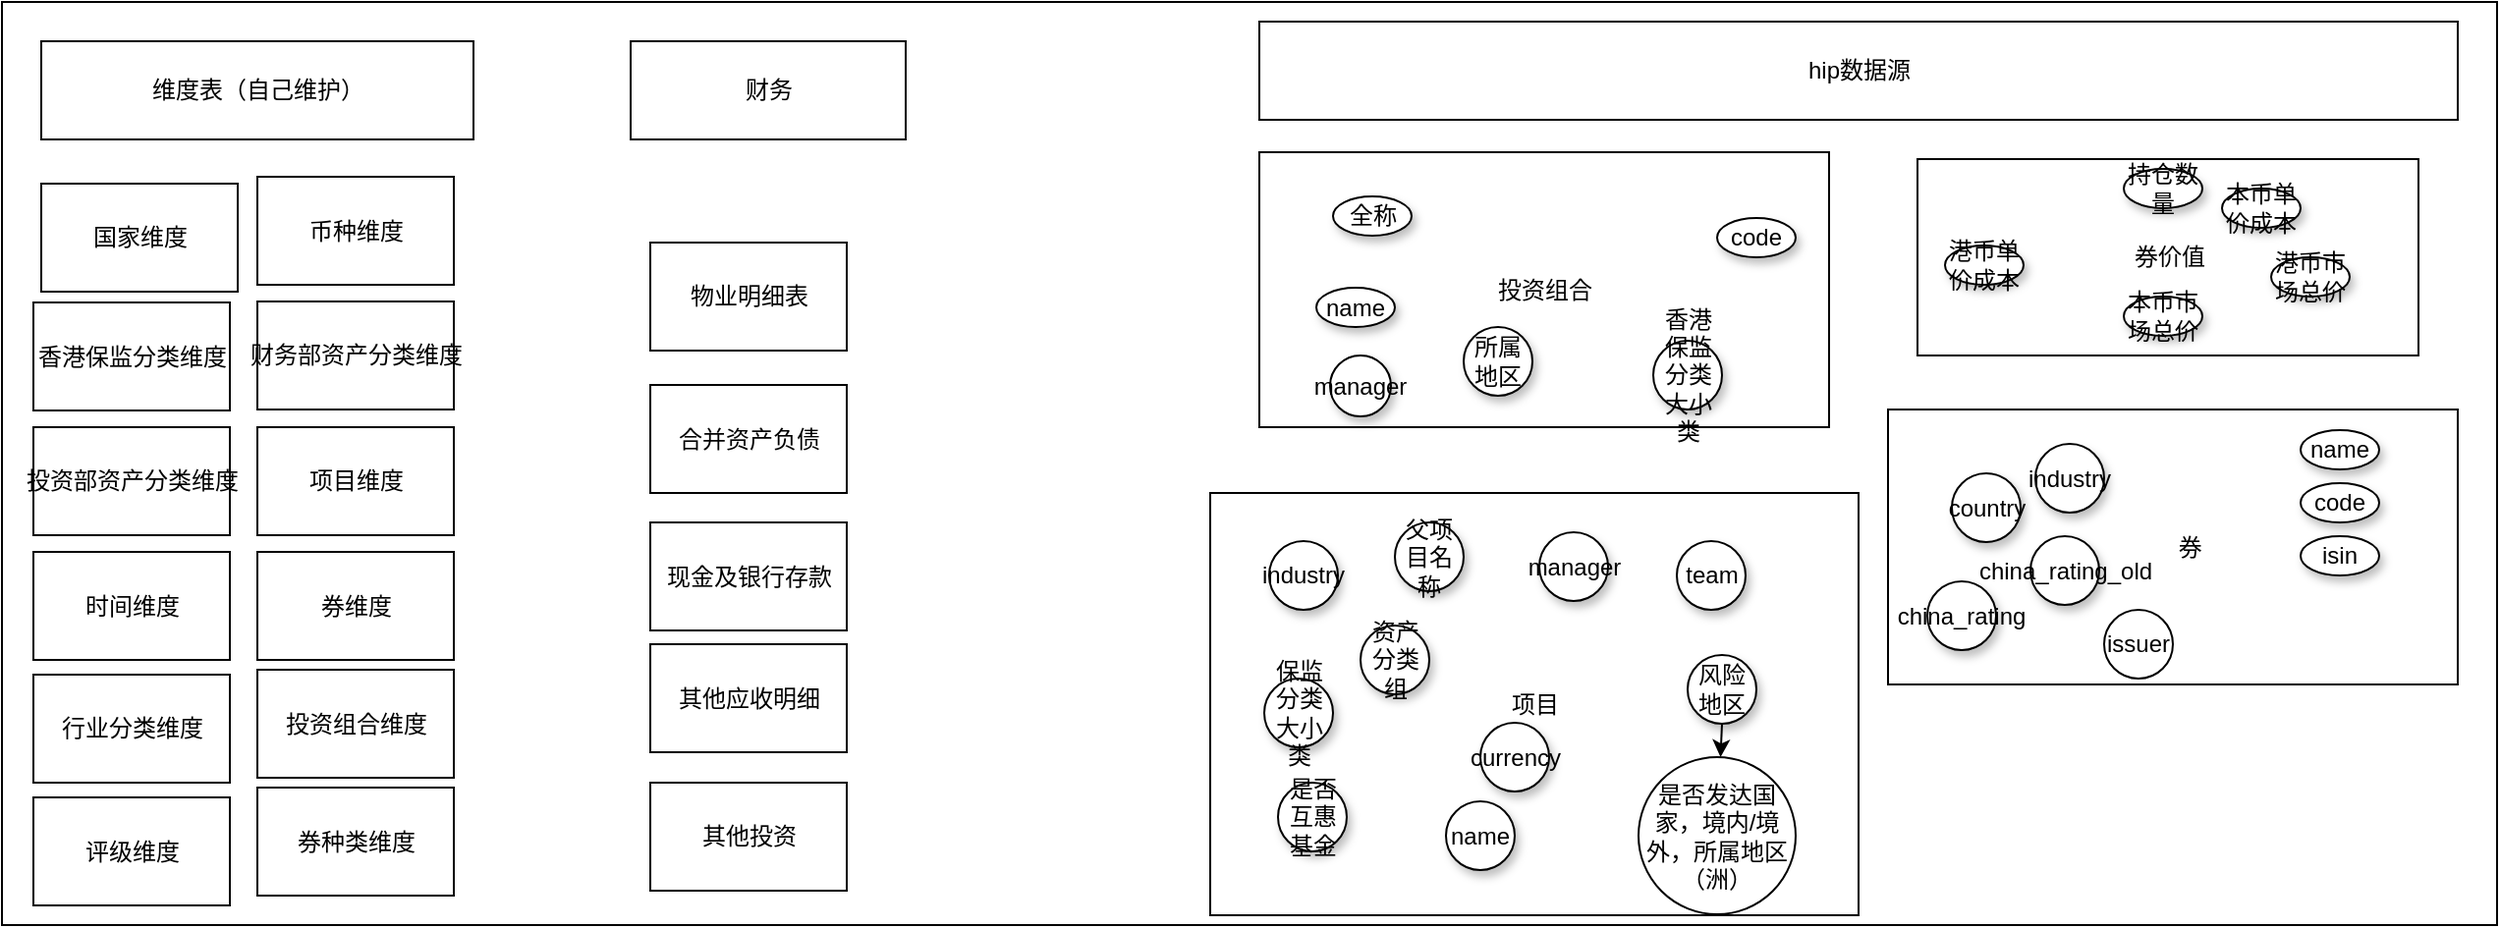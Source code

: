 <mxfile version="10.6.3" type="github"><diagram id="xbWjUPTnFt5_uC-QdXVF" name="Page-1"><mxGraphModel dx="2221" dy="765" grid="1" gridSize="10" guides="1" tooltips="1" connect="1" arrows="1" fold="1" page="1" pageScale="1" pageWidth="827" pageHeight="1169" math="0" shadow="0"><root><mxCell id="0"/><mxCell id="1" parent="0"/><mxCell id="71RStw11E8ycrkwCEadl-18" value="" style="rounded=0;whiteSpace=wrap;html=1;" vertex="1" parent="1"><mxGeometry x="-480" y="20" width="1270" height="470" as="geometry"/></mxCell><mxCell id="71RStw11E8ycrkwCEadl-99" value="券价值" style="html=1;" vertex="1" parent="1"><mxGeometry x="495" y="100" width="255" height="100" as="geometry"/></mxCell><mxCell id="71RStw11E8ycrkwCEadl-94" value="投资组合" style="html=1;" vertex="1" parent="1"><mxGeometry x="160" y="96.5" width="290" height="140" as="geometry"/></mxCell><mxCell id="71RStw11E8ycrkwCEadl-93" value="项目" style="html=1;" vertex="1" parent="1"><mxGeometry x="135" y="270" width="330" height="215" as="geometry"/></mxCell><mxCell id="71RStw11E8ycrkwCEadl-19" value="hip数据源" style="html=1;" vertex="1" parent="1"><mxGeometry x="160" y="30" width="610" height="50" as="geometry"/></mxCell><mxCell id="71RStw11E8ycrkwCEadl-25" value="&amp;nbsp; &amp;nbsp; &amp;nbsp;券" style="html=1;" vertex="1" parent="1"><mxGeometry x="480" y="227.5" width="290" height="140" as="geometry"/></mxCell><mxCell id="71RStw11E8ycrkwCEadl-27" value="issuer" style="ellipse;whiteSpace=wrap;html=1;aspect=fixed;" vertex="1" parent="1"><mxGeometry x="590" y="329.5" width="35" height="35" as="geometry"/></mxCell><mxCell id="71RStw11E8ycrkwCEadl-29" value="industry" style="ellipse;whiteSpace=wrap;html=1;aspect=fixed;shadow=1;" vertex="1" parent="1"><mxGeometry x="555" y="245" width="35" height="35" as="geometry"/></mxCell><mxCell id="71RStw11E8ycrkwCEadl-30" value="country" style="ellipse;whiteSpace=wrap;html=1;aspect=fixed;shadow=1;" vertex="1" parent="1"><mxGeometry x="512.5" y="260" width="35" height="35" as="geometry"/></mxCell><mxCell id="71RStw11E8ycrkwCEadl-31" value="manager" style="ellipse;whiteSpace=wrap;html=1;aspect=fixed;shadow=1;" vertex="1" parent="1"><mxGeometry x="196" y="200" width="31" height="31" as="geometry"/></mxCell><mxCell id="71RStw11E8ycrkwCEadl-32" value="china_rating_old" style="ellipse;whiteSpace=wrap;html=1;aspect=fixed;shadow=1;" vertex="1" parent="1"><mxGeometry x="552.5" y="292" width="35" height="35" as="geometry"/></mxCell><mxCell id="71RStw11E8ycrkwCEadl-33" value="name" style="ellipse;whiteSpace=wrap;html=1;shadow=1;" vertex="1" parent="1"><mxGeometry x="690" y="238" width="40" height="20" as="geometry"/></mxCell><mxCell id="71RStw11E8ycrkwCEadl-34" value="isin" style="ellipse;whiteSpace=wrap;html=1;shadow=1;" vertex="1" parent="1"><mxGeometry x="690" y="292" width="40" height="20" as="geometry"/></mxCell><mxCell id="71RStw11E8ycrkwCEadl-35" value="code" style="ellipse;whiteSpace=wrap;html=1;shadow=1;" vertex="1" parent="1"><mxGeometry x="690" y="265" width="40" height="20" as="geometry"/></mxCell><mxCell id="71RStw11E8ycrkwCEadl-46" value="china_rating" style="ellipse;whiteSpace=wrap;html=1;aspect=fixed;shadow=1;" vertex="1" parent="1"><mxGeometry x="500" y="315" width="35" height="35" as="geometry"/></mxCell><mxCell id="71RStw11E8ycrkwCEadl-47" value="所属地区" style="ellipse;whiteSpace=wrap;html=1;aspect=fixed;shadow=1;" vertex="1" parent="1"><mxGeometry x="264" y="185.5" width="35" height="35" as="geometry"/></mxCell><mxCell id="71RStw11E8ycrkwCEadl-48" value="香港保监分类大小类" style="ellipse;whiteSpace=wrap;html=1;aspect=fixed;shadow=1;" vertex="1" parent="1"><mxGeometry x="360.5" y="192.5" width="35" height="35" as="geometry"/></mxCell><mxCell id="71RStw11E8ycrkwCEadl-52" value="保监分类大小类" style="ellipse;whiteSpace=wrap;html=1;aspect=fixed;shadow=1;" vertex="1" parent="1"><mxGeometry x="162.5" y="364.5" width="35" height="35" as="geometry"/></mxCell><mxCell id="71RStw11E8ycrkwCEadl-53" value="资产分类组" style="ellipse;whiteSpace=wrap;html=1;aspect=fixed;shadow=1;" vertex="1" parent="1"><mxGeometry x="211.5" y="337.5" width="35" height="35" as="geometry"/></mxCell><mxCell id="71RStw11E8ycrkwCEadl-54" value="是否互惠基金" style="ellipse;whiteSpace=wrap;html=1;aspect=fixed;shadow=1;" vertex="1" parent="1"><mxGeometry x="169.5" y="417.5" width="35" height="35" as="geometry"/></mxCell><mxCell id="71RStw11E8ycrkwCEadl-56" value="风险地区" style="ellipse;whiteSpace=wrap;html=1;aspect=fixed;shadow=1;" vertex="1" parent="1"><mxGeometry x="378" y="352.5" width="35" height="35" as="geometry"/></mxCell><mxCell id="71RStw11E8ycrkwCEadl-57" value="manager" style="ellipse;whiteSpace=wrap;html=1;aspect=fixed;shadow=1;" vertex="1" parent="1"><mxGeometry x="302.5" y="290" width="35" height="35" as="geometry"/></mxCell><mxCell id="71RStw11E8ycrkwCEadl-58" value="team" style="ellipse;whiteSpace=wrap;html=1;aspect=fixed;shadow=1;" vertex="1" parent="1"><mxGeometry x="372.5" y="294.5" width="35" height="35" as="geometry"/></mxCell><mxCell id="71RStw11E8ycrkwCEadl-59" value="industry" style="ellipse;whiteSpace=wrap;html=1;aspect=fixed;shadow=1;" vertex="1" parent="1"><mxGeometry x="165" y="294.5" width="35" height="35" as="geometry"/></mxCell><mxCell id="71RStw11E8ycrkwCEadl-60" value="currency" style="ellipse;whiteSpace=wrap;html=1;aspect=fixed;shadow=1;" vertex="1" parent="1"><mxGeometry x="272.5" y="387" width="35" height="35" as="geometry"/></mxCell><mxCell id="71RStw11E8ycrkwCEadl-61" value="父项目名称" style="ellipse;whiteSpace=wrap;html=1;aspect=fixed;shadow=1;" vertex="1" parent="1"><mxGeometry x="229" y="285" width="35" height="35" as="geometry"/></mxCell><mxCell id="71RStw11E8ycrkwCEadl-62" value="name" style="ellipse;whiteSpace=wrap;html=1;aspect=fixed;shadow=1;" vertex="1" parent="1"><mxGeometry x="255" y="427" width="35" height="35" as="geometry"/></mxCell><mxCell id="71RStw11E8ycrkwCEadl-63" value="" style="endArrow=classic;html=1;exitX=0.5;exitY=1;exitDx=0;exitDy=0;" edge="1" parent="1" source="71RStw11E8ycrkwCEadl-56" target="71RStw11E8ycrkwCEadl-64"><mxGeometry width="50" height="50" relative="1" as="geometry"><mxPoint x="-510" y="480" as="sourcePoint"/><mxPoint x="80" y="420" as="targetPoint"/></mxGeometry></mxCell><mxCell id="71RStw11E8ycrkwCEadl-64" value="是否发达国家，境内/境外，所属地区（洲）" style="ellipse;whiteSpace=wrap;html=1;aspect=fixed;" vertex="1" parent="1"><mxGeometry x="353" y="404.5" width="80" height="80" as="geometry"/></mxCell><mxCell id="71RStw11E8ycrkwCEadl-69" value="code" style="ellipse;whiteSpace=wrap;html=1;shadow=1;" vertex="1" parent="1"><mxGeometry x="393" y="130" width="40" height="20" as="geometry"/></mxCell><mxCell id="71RStw11E8ycrkwCEadl-70" value="name" style="ellipse;whiteSpace=wrap;html=1;shadow=1;" vertex="1" parent="1"><mxGeometry x="189" y="165.5" width="40" height="20" as="geometry"/></mxCell><mxCell id="71RStw11E8ycrkwCEadl-72" value="全称" style="ellipse;whiteSpace=wrap;html=1;shadow=1;" vertex="1" parent="1"><mxGeometry x="197.5" y="119" width="40" height="20" as="geometry"/></mxCell><mxCell id="71RStw11E8ycrkwCEadl-76" value="持仓数量" style="ellipse;whiteSpace=wrap;html=1;shadow=1;" vertex="1" parent="1"><mxGeometry x="600" y="105" width="40" height="20" as="geometry"/></mxCell><mxCell id="71RStw11E8ycrkwCEadl-77" value="本币单价成本" style="ellipse;whiteSpace=wrap;html=1;shadow=1;" vertex="1" parent="1"><mxGeometry x="650" y="115" width="40" height="20" as="geometry"/></mxCell><mxCell id="71RStw11E8ycrkwCEadl-79" value="本币市场总价" style="ellipse;whiteSpace=wrap;html=1;shadow=1;" vertex="1" parent="1"><mxGeometry x="600" y="170" width="40" height="20" as="geometry"/></mxCell><mxCell id="71RStw11E8ycrkwCEadl-80" value="港币市场总价" style="ellipse;whiteSpace=wrap;html=1;shadow=1;" vertex="1" parent="1"><mxGeometry x="675" y="150" width="40" height="20" as="geometry"/></mxCell><mxCell id="71RStw11E8ycrkwCEadl-82" value="港币单价成本" style="ellipse;whiteSpace=wrap;html=1;shadow=1;" vertex="1" parent="1"><mxGeometry x="509" y="144" width="40" height="20" as="geometry"/></mxCell><mxCell id="71RStw11E8ycrkwCEadl-98" value="国家维度" style="html=1;" vertex="1" parent="1"><mxGeometry x="-460" y="112.5" width="100" height="55" as="geometry"/></mxCell><mxCell id="71RStw11E8ycrkwCEadl-102" value="币种维度" style="html=1;" vertex="1" parent="1"><mxGeometry x="-350" y="109" width="100" height="55" as="geometry"/></mxCell><mxCell id="71RStw11E8ycrkwCEadl-104" value="香港保监分类维度" style="html=1;" vertex="1" parent="1"><mxGeometry x="-464" y="173" width="100" height="55" as="geometry"/></mxCell><mxCell id="71RStw11E8ycrkwCEadl-105" value="投资部资产分类维度" style="html=1;" vertex="1" parent="1"><mxGeometry x="-464" y="236.5" width="100" height="55" as="geometry"/></mxCell><mxCell id="71RStw11E8ycrkwCEadl-106" value="时间维度" style="html=1;" vertex="1" parent="1"><mxGeometry x="-464" y="300" width="100" height="55" as="geometry"/></mxCell><mxCell id="71RStw11E8ycrkwCEadl-107" value="行业分类维度" style="html=1;" vertex="1" parent="1"><mxGeometry x="-464" y="362.5" width="100" height="55" as="geometry"/></mxCell><mxCell id="71RStw11E8ycrkwCEadl-108" value="评级维度" style="html=1;" vertex="1" parent="1"><mxGeometry x="-464" y="425" width="100" height="55" as="geometry"/></mxCell><mxCell id="71RStw11E8ycrkwCEadl-109" value="财务部资产分类维度" style="html=1;" vertex="1" parent="1"><mxGeometry x="-350" y="172.5" width="100" height="55" as="geometry"/></mxCell><mxCell id="71RStw11E8ycrkwCEadl-110" value="项目维度" style="html=1;" vertex="1" parent="1"><mxGeometry x="-350" y="236.5" width="100" height="55" as="geometry"/></mxCell><mxCell id="71RStw11E8ycrkwCEadl-111" value="投资组合维度" style="html=1;" vertex="1" parent="1"><mxGeometry x="-350" y="360" width="100" height="55" as="geometry"/></mxCell><mxCell id="71RStw11E8ycrkwCEadl-112" value="券维度" style="html=1;" vertex="1" parent="1"><mxGeometry x="-350" y="300" width="100" height="55" as="geometry"/></mxCell><mxCell id="71RStw11E8ycrkwCEadl-113" value="券种类维度" style="html=1;" vertex="1" parent="1"><mxGeometry x="-350" y="420" width="100" height="55" as="geometry"/></mxCell><mxCell id="71RStw11E8ycrkwCEadl-116" value="其他投资" style="html=1;" vertex="1" parent="1"><mxGeometry x="-150" y="417.5" width="100" height="55" as="geometry"/></mxCell><mxCell id="71RStw11E8ycrkwCEadl-117" value="其他应收明细" style="html=1;" vertex="1" parent="1"><mxGeometry x="-150" y="347" width="100" height="55" as="geometry"/></mxCell><mxCell id="71RStw11E8ycrkwCEadl-118" value="现金及银行存款" style="html=1;" vertex="1" parent="1"><mxGeometry x="-150" y="285" width="100" height="55" as="geometry"/></mxCell><mxCell id="71RStw11E8ycrkwCEadl-119" value="合并资产负债" style="html=1;" vertex="1" parent="1"><mxGeometry x="-150" y="215" width="100" height="55" as="geometry"/></mxCell><mxCell id="71RStw11E8ycrkwCEadl-120" value="物业明细表" style="html=1;" vertex="1" parent="1"><mxGeometry x="-150" y="142.5" width="100" height="55" as="geometry"/></mxCell><mxCell id="71RStw11E8ycrkwCEadl-124" value="维度表（自己维护）" style="html=1;" vertex="1" parent="1"><mxGeometry x="-460" y="40" width="220" height="50" as="geometry"/></mxCell><mxCell id="71RStw11E8ycrkwCEadl-125" value="财务" style="html=1;" vertex="1" parent="1"><mxGeometry x="-160" y="40" width="140" height="50" as="geometry"/></mxCell></root></mxGraphModel></diagram></mxfile>